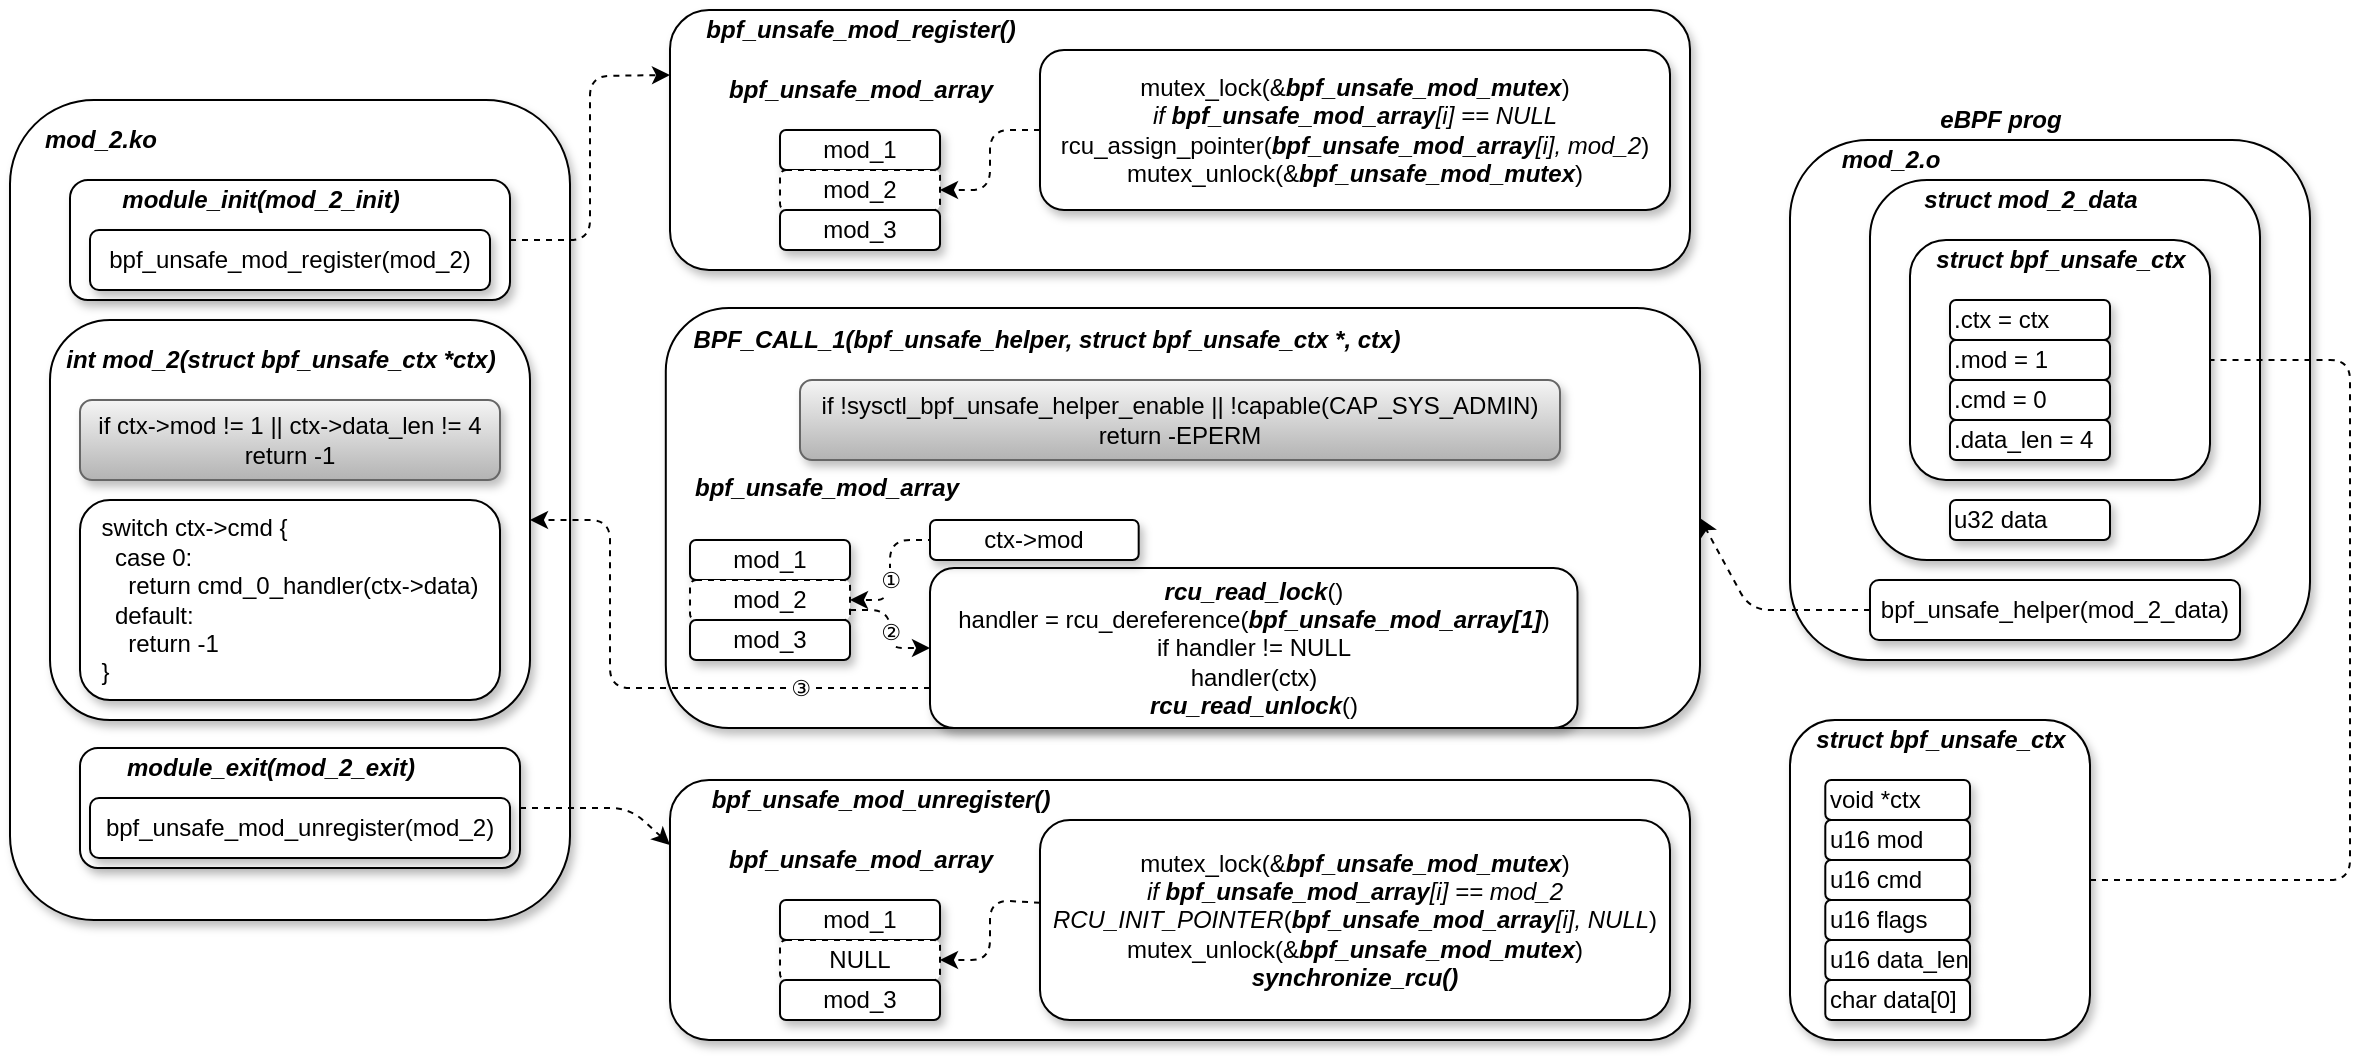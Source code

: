<mxfile version="13.3.5" type="github"><diagram id="UsODh_B02LaGBhSNhIkN" name="第 1 页"><mxGraphModel dx="1613" dy="1614" grid="1" gridSize="10" guides="1" tooltips="1" connect="1" arrows="1" fold="1" page="1" pageScale="1" pageWidth="827" pageHeight="1169" math="0" shadow="0"><root><mxCell id="0"/><mxCell id="1" parent="0"/><mxCell id="_XcDRv5XE8WnniG2f3Z3-3" value="" style="group" parent="1" vertex="1" connectable="0"><mxGeometry x="435" y="64" width="320" height="170" as="geometry"/></mxCell><mxCell id="_XcDRv5XE8WnniG2f3Z3-1" value="" style="rounded=1;whiteSpace=wrap;html=1;shadow=1;" parent="_XcDRv5XE8WnniG2f3Z3-3" vertex="1"><mxGeometry x="-197.1" y="-40" width="517.1" height="210" as="geometry"/></mxCell><mxCell id="_XcDRv5XE8WnniG2f3Z3-18" value="&lt;b&gt;&lt;i&gt;bpf_unsafe_mod_array&lt;/i&gt;&lt;/b&gt;" style="text;html=1;align=center;verticalAlign=middle;resizable=0;points=[];autosize=1;" parent="_XcDRv5XE8WnniG2f3Z3-3" vertex="1"><mxGeometry x="-192.104" y="40" width="150" height="20" as="geometry"/></mxCell><mxCell id="_XcDRv5XE8WnniG2f3Z3-9" value="&lt;b&gt;&lt;i&gt;rcu_read_lock&lt;/i&gt;&lt;/b&gt;()&lt;br&gt;handler =&amp;nbsp;rcu_dereference(&lt;b&gt;&lt;i&gt;bpf_unsafe_mod_array[1]&lt;/i&gt;&lt;/b&gt;)&lt;br&gt;if handler != NULL&lt;br&gt;handler(ctx)&lt;br&gt;&lt;b&gt;&lt;i&gt;rcu_read_unlock&lt;/i&gt;&lt;/b&gt;()" style="rounded=1;whiteSpace=wrap;html=1;shadow=1;" parent="1" vertex="1"><mxGeometry x="370" y="154" width="323.75" height="80" as="geometry"/></mxCell><mxCell id="_XcDRv5XE8WnniG2f3Z3-10" value="" style="endArrow=classic;html=1;exitX=0;exitY=0.5;exitDx=0;exitDy=0;entryX=1;entryY=0.5;entryDx=0;entryDy=0;dashed=1;" parent="1" source="_XcDRv5XE8WnniG2f3Z3-8" edge="1"><mxGeometry width="50" height="50" relative="1" as="geometry"><mxPoint x="510" y="220" as="sourcePoint"/><mxPoint x="330" y="170" as="targetPoint"/><Array as="points"><mxPoint x="400" y="140"/><mxPoint x="350" y="140"/><mxPoint x="350" y="170"/></Array></mxGeometry></mxCell><mxCell id="_XcDRv5XE8WnniG2f3Z3-102" value="①" style="edgeLabel;html=1;align=center;verticalAlign=middle;resizable=0;points=[];" parent="_XcDRv5XE8WnniG2f3Z3-10" vertex="1" connectable="0"><mxGeometry x="0.534" relative="1" as="geometry"><mxPoint as="offset"/></mxGeometry></mxCell><mxCell id="_XcDRv5XE8WnniG2f3Z3-11" value="" style="endArrow=classic;html=1;exitX=1;exitY=0.75;exitDx=0;exitDy=0;entryX=0;entryY=0.5;entryDx=0;entryDy=0;dashed=1;" parent="1" target="_XcDRv5XE8WnniG2f3Z3-9" edge="1"><mxGeometry width="50" height="50" relative="1" as="geometry"><mxPoint x="330" y="175" as="sourcePoint"/><mxPoint x="560" y="170" as="targetPoint"/><Array as="points"><mxPoint x="350" y="175"/><mxPoint x="350" y="194"/></Array></mxGeometry></mxCell><mxCell id="_XcDRv5XE8WnniG2f3Z3-103" value="②" style="edgeLabel;html=1;align=center;verticalAlign=middle;resizable=0;points=[];" parent="_XcDRv5XE8WnniG2f3Z3-11" vertex="1" connectable="0"><mxGeometry x="0.032" relative="1" as="geometry"><mxPoint as="offset"/></mxGeometry></mxCell><mxCell id="_XcDRv5XE8WnniG2f3Z3-12" value="" style="rounded=1;whiteSpace=wrap;html=1;shadow=1;" parent="1" vertex="1"><mxGeometry x="-90" y="-80" width="280" height="410" as="geometry"/></mxCell><mxCell id="_XcDRv5XE8WnniG2f3Z3-13" value="&lt;b&gt;&lt;i&gt;mod_2.ko&lt;/i&gt;&lt;/b&gt;" style="text;html=1;align=center;verticalAlign=middle;resizable=0;points=[];autosize=1;" parent="1" vertex="1"><mxGeometry x="-80" y="-70" width="70" height="20" as="geometry"/></mxCell><mxCell id="_XcDRv5XE8WnniG2f3Z3-14" value="" style="rounded=1;whiteSpace=wrap;html=1;shadow=1;" parent="1" vertex="1"><mxGeometry x="240" y="-125" width="510" height="130" as="geometry"/></mxCell><mxCell id="_XcDRv5XE8WnniG2f3Z3-15" value="&lt;b&gt;&lt;i&gt;bpf_unsafe_mod_register()&lt;/i&gt;&lt;/b&gt;" style="text;html=1;align=center;verticalAlign=middle;resizable=0;points=[];autosize=1;" parent="1" vertex="1"><mxGeometry x="250" y="-125" width="170" height="20" as="geometry"/></mxCell><mxCell id="_XcDRv5XE8WnniG2f3Z3-19" value="mutex_lock(&amp;amp;&lt;b&gt;&lt;i&gt;bpf_unsafe_mod_mutex&lt;/i&gt;&lt;/b&gt;)&lt;br&gt;&lt;i&gt;if &lt;b&gt;bpf_unsafe_mod_array&lt;/b&gt;[i] == NULL&lt;br&gt;&lt;/i&gt;rcu_assign_pointer(&lt;i&gt;&lt;b&gt;bpf_unsafe_mod_array&lt;/b&gt;[i], mod_2&lt;/i&gt;)&lt;br&gt;mutex_unlock(&amp;amp;&lt;b&gt;&lt;i&gt;bpf_unsafe_mod_mutex&lt;/i&gt;&lt;/b&gt;)" style="rounded=1;whiteSpace=wrap;html=1;shadow=1;" parent="1" vertex="1"><mxGeometry x="425" y="-105" width="315" height="80" as="geometry"/></mxCell><mxCell id="_XcDRv5XE8WnniG2f3Z3-20" value="&lt;b&gt;&lt;i&gt;bpf_unsafe_mod_array&lt;/i&gt;&lt;/b&gt;" style="text;html=1;align=center;verticalAlign=middle;resizable=0;points=[];autosize=1;" parent="1" vertex="1"><mxGeometry x="260" y="-95" width="150" height="20" as="geometry"/></mxCell><mxCell id="_XcDRv5XE8WnniG2f3Z3-21" value="mod_1" style="rounded=1;whiteSpace=wrap;html=1;shadow=1;" parent="1" vertex="1"><mxGeometry x="295.004" y="-65" width="80" height="20" as="geometry"/></mxCell><mxCell id="_XcDRv5XE8WnniG2f3Z3-22" value="mod_2" style="rounded=1;whiteSpace=wrap;html=1;shadow=1;dashed=1;" parent="1" vertex="1"><mxGeometry x="295.004" y="-45" width="80" height="20" as="geometry"/></mxCell><mxCell id="_XcDRv5XE8WnniG2f3Z3-23" value="mod_3" style="rounded=1;whiteSpace=wrap;html=1;shadow=1;" parent="1" vertex="1"><mxGeometry x="295.004" y="-25" width="80" height="20" as="geometry"/></mxCell><mxCell id="_XcDRv5XE8WnniG2f3Z3-24" value="" style="endArrow=classic;html=1;exitX=0;exitY=0.5;exitDx=0;exitDy=0;entryX=1;entryY=0.5;entryDx=0;entryDy=0;dashed=1;" parent="1" source="_XcDRv5XE8WnniG2f3Z3-19" target="_XcDRv5XE8WnniG2f3Z3-22" edge="1"><mxGeometry width="50" height="50" relative="1" as="geometry"><mxPoint x="410" y="-65" as="sourcePoint"/><mxPoint x="460" y="-115" as="targetPoint"/><Array as="points"><mxPoint x="400" y="-65"/><mxPoint x="400" y="-35"/></Array></mxGeometry></mxCell><mxCell id="_XcDRv5XE8WnniG2f3Z3-25" value="" style="rounded=1;whiteSpace=wrap;html=1;shadow=1;" parent="1" vertex="1"><mxGeometry x="240" y="260" width="510" height="130" as="geometry"/></mxCell><mxCell id="_XcDRv5XE8WnniG2f3Z3-26" value="&lt;b&gt;&lt;i&gt;bpf_unsafe_mod_unregister()&lt;/i&gt;&lt;/b&gt;" style="text;html=1;align=center;verticalAlign=middle;resizable=0;points=[];autosize=1;" parent="1" vertex="1"><mxGeometry x="255" y="260" width="180" height="20" as="geometry"/></mxCell><mxCell id="_XcDRv5XE8WnniG2f3Z3-27" value="mutex_lock(&amp;amp;&lt;b&gt;&lt;i&gt;bpf_unsafe_mod_mutex&lt;/i&gt;&lt;/b&gt;)&lt;br&gt;&lt;i&gt;if &lt;b&gt;bpf_unsafe_mod_array&lt;/b&gt;[i] == mod_2&lt;br&gt;&lt;/i&gt;&lt;i&gt;RCU_INIT_POINTER&lt;/i&gt;(&lt;i&gt;&lt;b&gt;bpf_unsafe_mod_array&lt;/b&gt;[i], NULL&lt;/i&gt;)&lt;br&gt;mutex_unlock(&amp;amp;&lt;b&gt;&lt;i&gt;bpf_unsafe_mod_mutex&lt;/i&gt;&lt;/b&gt;)&lt;br&gt;&lt;b&gt;&lt;i&gt;synchronize_rcu()&lt;/i&gt;&lt;/b&gt;" style="rounded=1;whiteSpace=wrap;html=1;shadow=1;" parent="1" vertex="1"><mxGeometry x="425" y="280" width="315" height="100" as="geometry"/></mxCell><mxCell id="_XcDRv5XE8WnniG2f3Z3-28" value="&lt;b&gt;&lt;i&gt;bpf_unsafe_mod_array&lt;/i&gt;&lt;/b&gt;" style="text;html=1;align=center;verticalAlign=middle;resizable=0;points=[];autosize=1;" parent="1" vertex="1"><mxGeometry x="260" y="290" width="150" height="20" as="geometry"/></mxCell><mxCell id="_XcDRv5XE8WnniG2f3Z3-29" value="mod_1" style="rounded=1;whiteSpace=wrap;html=1;shadow=1;" parent="1" vertex="1"><mxGeometry x="295.004" y="320" width="80" height="20" as="geometry"/></mxCell><mxCell id="_XcDRv5XE8WnniG2f3Z3-30" value="NULL" style="rounded=1;whiteSpace=wrap;html=1;shadow=1;dashed=1;" parent="1" vertex="1"><mxGeometry x="295.004" y="340" width="80" height="20" as="geometry"/></mxCell><mxCell id="_XcDRv5XE8WnniG2f3Z3-31" value="mod_3" style="rounded=1;whiteSpace=wrap;html=1;shadow=1;" parent="1" vertex="1"><mxGeometry x="295.004" y="360" width="80" height="20" as="geometry"/></mxCell><mxCell id="_XcDRv5XE8WnniG2f3Z3-32" value="" style="endArrow=classic;html=1;entryX=1;entryY=0.5;entryDx=0;entryDy=0;dashed=1;" parent="1" source="_XcDRv5XE8WnniG2f3Z3-27" target="_XcDRv5XE8WnniG2f3Z3-30" edge="1"><mxGeometry width="50" height="50" relative="1" as="geometry"><mxPoint x="410" y="320" as="sourcePoint"/><mxPoint x="460" y="270" as="targetPoint"/><Array as="points"><mxPoint x="400" y="320"/><mxPoint x="400" y="350"/></Array></mxGeometry></mxCell><mxCell id="_XcDRv5XE8WnniG2f3Z3-36" value="" style="rounded=1;whiteSpace=wrap;html=1;shadow=1;" parent="1" vertex="1"><mxGeometry x="-55" y="244" width="220" height="60" as="geometry"/></mxCell><mxCell id="_XcDRv5XE8WnniG2f3Z3-37" value="&lt;b&gt;&lt;i&gt;module_exit(mod_2_exit)&lt;/i&gt;&lt;/b&gt;" style="text;html=1;align=center;verticalAlign=middle;resizable=0;points=[];autosize=1;" parent="1" vertex="1"><mxGeometry x="-40" y="244" width="160" height="20" as="geometry"/></mxCell><mxCell id="_XcDRv5XE8WnniG2f3Z3-38" value="&lt;span&gt;bpf_unsafe_mod_unregister(mod_2)&lt;/span&gt;" style="rounded=1;whiteSpace=wrap;html=1;shadow=1;" parent="1" vertex="1"><mxGeometry x="-50" y="269" width="210" height="30" as="geometry"/></mxCell><mxCell id="_XcDRv5XE8WnniG2f3Z3-41" value="" style="rounded=1;whiteSpace=wrap;html=1;shadow=1;" parent="1" vertex="1"><mxGeometry x="800" y="-60" width="260" height="260" as="geometry"/></mxCell><mxCell id="_XcDRv5XE8WnniG2f3Z3-42" value="&lt;b&gt;&lt;i&gt;mod_2.o&lt;/i&gt;&lt;/b&gt;" style="text;html=1;align=center;verticalAlign=middle;resizable=0;points=[];autosize=1;" parent="1" vertex="1"><mxGeometry x="820" y="-60" width="60" height="20" as="geometry"/></mxCell><mxCell id="_XcDRv5XE8WnniG2f3Z3-43" value="&lt;span&gt;bpf_unsafe_helper(mod_2_data)&lt;/span&gt;" style="rounded=1;whiteSpace=wrap;html=1;shadow=1;" parent="1" vertex="1"><mxGeometry x="840" y="160" width="185" height="30" as="geometry"/></mxCell><mxCell id="_XcDRv5XE8WnniG2f3Z3-46" value="&lt;b&gt;&lt;i&gt;eBPF prog&lt;/i&gt;&lt;/b&gt;" style="text;html=1;align=center;verticalAlign=middle;resizable=0;points=[];autosize=1;" parent="1" vertex="1"><mxGeometry x="865" y="-80" width="80" height="20" as="geometry"/></mxCell><mxCell id="_XcDRv5XE8WnniG2f3Z3-59" value="mod_1" style="rounded=1;whiteSpace=wrap;html=1;shadow=1;" parent="1" vertex="1"><mxGeometry x="250.004" y="140" width="80" height="20" as="geometry"/></mxCell><mxCell id="_XcDRv5XE8WnniG2f3Z3-60" value="mod_2" style="rounded=1;whiteSpace=wrap;html=1;shadow=1;dashed=1;" parent="1" vertex="1"><mxGeometry x="250.004" y="160" width="80" height="20" as="geometry"/></mxCell><mxCell id="_XcDRv5XE8WnniG2f3Z3-61" value="mod_3" style="rounded=1;whiteSpace=wrap;html=1;shadow=1;" parent="1" vertex="1"><mxGeometry x="250.004" y="180" width="80" height="20" as="geometry"/></mxCell><mxCell id="_XcDRv5XE8WnniG2f3Z3-86" value="" style="group" parent="1" vertex="1" connectable="0"><mxGeometry x="840" y="-40" width="195" height="190" as="geometry"/></mxCell><mxCell id="_XcDRv5XE8WnniG2f3Z3-79" value="" style="rounded=1;whiteSpace=wrap;html=1;shadow=1;" parent="_XcDRv5XE8WnniG2f3Z3-86" vertex="1"><mxGeometry width="195" height="190" as="geometry"/></mxCell><mxCell id="_XcDRv5XE8WnniG2f3Z3-71" value="" style="rounded=1;whiteSpace=wrap;html=1;shadow=1;" parent="_XcDRv5XE8WnniG2f3Z3-86" vertex="1"><mxGeometry x="20" y="30" width="150" height="120" as="geometry"/></mxCell><mxCell id="_XcDRv5XE8WnniG2f3Z3-72" value="&lt;span&gt;.ctx = ctx&lt;/span&gt;" style="rounded=1;whiteSpace=wrap;html=1;shadow=1;align=left;" parent="_XcDRv5XE8WnniG2f3Z3-86" vertex="1"><mxGeometry x="40" y="60" width="80" height="20" as="geometry"/></mxCell><mxCell id="_XcDRv5XE8WnniG2f3Z3-73" value="&lt;b&gt;&lt;i&gt;struct bpf_unsafe_ctx&lt;/i&gt;&lt;/b&gt;" style="text;html=1;align=center;verticalAlign=middle;resizable=0;points=[];autosize=1;" parent="_XcDRv5XE8WnniG2f3Z3-86" vertex="1"><mxGeometry x="25" y="30" width="140" height="20" as="geometry"/></mxCell><mxCell id="_XcDRv5XE8WnniG2f3Z3-74" value="&lt;span&gt;.mod = 1&lt;/span&gt;" style="rounded=1;whiteSpace=wrap;html=1;shadow=1;align=left;" parent="_XcDRv5XE8WnniG2f3Z3-86" vertex="1"><mxGeometry x="40" y="80" width="80" height="20" as="geometry"/></mxCell><mxCell id="_XcDRv5XE8WnniG2f3Z3-75" value="&lt;span&gt;.cmd = 0&lt;/span&gt;" style="rounded=1;whiteSpace=wrap;html=1;shadow=1;align=left;" parent="_XcDRv5XE8WnniG2f3Z3-86" vertex="1"><mxGeometry x="40" y="100" width="80" height="20" as="geometry"/></mxCell><mxCell id="_XcDRv5XE8WnniG2f3Z3-77" value="&lt;span&gt;.data_len = 4&lt;/span&gt;" style="rounded=1;whiteSpace=wrap;html=1;shadow=1;align=left;" parent="_XcDRv5XE8WnniG2f3Z3-86" vertex="1"><mxGeometry x="40" y="120" width="80" height="20" as="geometry"/></mxCell><mxCell id="_XcDRv5XE8WnniG2f3Z3-81" value="&lt;b&gt;&lt;i&gt;struct mod_2_data&lt;/i&gt;&lt;/b&gt;" style="text;html=1;align=center;verticalAlign=middle;resizable=0;points=[];autosize=1;" parent="_XcDRv5XE8WnniG2f3Z3-86" vertex="1"><mxGeometry x="20" width="120" height="20" as="geometry"/></mxCell><mxCell id="_XcDRv5XE8WnniG2f3Z3-85" value="&lt;span&gt;u32 data&lt;/span&gt;" style="rounded=1;whiteSpace=wrap;html=1;shadow=1;align=left;" parent="_XcDRv5XE8WnniG2f3Z3-86" vertex="1"><mxGeometry x="40" y="160" width="80" height="20" as="geometry"/></mxCell><mxCell id="_XcDRv5XE8WnniG2f3Z3-88" value="" style="group" parent="1" vertex="1" connectable="0"><mxGeometry x="800" y="230" width="150" height="160" as="geometry"/></mxCell><mxCell id="_XcDRv5XE8WnniG2f3Z3-62" value="" style="rounded=1;whiteSpace=wrap;html=1;shadow=1;" parent="_XcDRv5XE8WnniG2f3Z3-88" vertex="1"><mxGeometry width="150" height="160" as="geometry"/></mxCell><mxCell id="_XcDRv5XE8WnniG2f3Z3-63" value="&lt;span&gt;void *ctx&lt;/span&gt;" style="rounded=1;whiteSpace=wrap;html=1;shadow=1;align=left;" parent="_XcDRv5XE8WnniG2f3Z3-88" vertex="1"><mxGeometry x="17.65" y="30" width="72.35" height="20" as="geometry"/></mxCell><mxCell id="_XcDRv5XE8WnniG2f3Z3-64" value="&lt;b&gt;&lt;i&gt;struct bpf_unsafe_ctx&lt;/i&gt;&lt;/b&gt;" style="text;html=1;align=center;verticalAlign=middle;resizable=0;points=[];autosize=1;" parent="_XcDRv5XE8WnniG2f3Z3-88" vertex="1"><mxGeometry x="5.004" width="140" height="20" as="geometry"/></mxCell><mxCell id="_XcDRv5XE8WnniG2f3Z3-65" value="&lt;span&gt;u16 mod&lt;/span&gt;" style="rounded=1;whiteSpace=wrap;html=1;shadow=1;align=left;" parent="_XcDRv5XE8WnniG2f3Z3-88" vertex="1"><mxGeometry x="17.65" y="50" width="72.35" height="20" as="geometry"/></mxCell><mxCell id="_XcDRv5XE8WnniG2f3Z3-66" value="&lt;span&gt;u16 cmd&lt;/span&gt;" style="rounded=1;whiteSpace=wrap;html=1;shadow=1;align=left;" parent="_XcDRv5XE8WnniG2f3Z3-88" vertex="1"><mxGeometry x="17.65" y="70" width="72.35" height="20" as="geometry"/></mxCell><mxCell id="_XcDRv5XE8WnniG2f3Z3-67" value="&lt;span&gt;u16 flags&lt;/span&gt;" style="rounded=1;whiteSpace=wrap;html=1;shadow=1;align=left;" parent="_XcDRv5XE8WnniG2f3Z3-88" vertex="1"><mxGeometry x="17.65" y="90" width="72.35" height="20" as="geometry"/></mxCell><mxCell id="_XcDRv5XE8WnniG2f3Z3-68" value="&lt;span&gt;u16 data_len&lt;/span&gt;" style="rounded=1;whiteSpace=wrap;html=1;shadow=1;align=left;" parent="_XcDRv5XE8WnniG2f3Z3-88" vertex="1"><mxGeometry x="17.65" y="110" width="72.35" height="20" as="geometry"/></mxCell><mxCell id="_XcDRv5XE8WnniG2f3Z3-69" value="&lt;span&gt;char data[0]&lt;/span&gt;" style="rounded=1;whiteSpace=wrap;html=1;shadow=1;align=left;" parent="_XcDRv5XE8WnniG2f3Z3-88" vertex="1"><mxGeometry x="17.65" y="130" width="72.35" height="20" as="geometry"/></mxCell><mxCell id="_XcDRv5XE8WnniG2f3Z3-90" value="" style="rounded=1;whiteSpace=wrap;html=1;shadow=1;" parent="1" vertex="1"><mxGeometry x="-60" y="-40" width="220" height="60" as="geometry"/></mxCell><mxCell id="_XcDRv5XE8WnniG2f3Z3-91" value="&lt;b&gt;&lt;i&gt;module_init(mod_2_init)&lt;/i&gt;&lt;/b&gt;" style="text;html=1;align=center;verticalAlign=middle;resizable=0;points=[];autosize=1;" parent="1" vertex="1"><mxGeometry x="-40" y="-40" width="150" height="20" as="geometry"/></mxCell><mxCell id="_XcDRv5XE8WnniG2f3Z3-92" value="&lt;span&gt;bpf_unsafe_mod_register(mod_2)&lt;/span&gt;" style="rounded=1;whiteSpace=wrap;html=1;shadow=1;" parent="1" vertex="1"><mxGeometry x="-50" y="-15" width="200" height="30" as="geometry"/></mxCell><mxCell id="_XcDRv5XE8WnniG2f3Z3-93" value="" style="rounded=1;whiteSpace=wrap;html=1;shadow=1;" parent="1" vertex="1"><mxGeometry x="-70" y="30" width="240" height="200" as="geometry"/></mxCell><mxCell id="_XcDRv5XE8WnniG2f3Z3-94" value="&lt;b&gt;&lt;i&gt;int mod_2(struct bpf_unsafe_ctx *ctx)&lt;/i&gt;&lt;/b&gt;" style="text;html=1;align=center;verticalAlign=middle;resizable=0;points=[];autosize=1;" parent="1" vertex="1"><mxGeometry x="-70" y="40" width="230" height="20" as="geometry"/></mxCell><mxCell id="_XcDRv5XE8WnniG2f3Z3-95" value="if ctx-&amp;gt;mod != 1 || ctx-&amp;gt;data_len != 4&lt;br&gt;return -1" style="rounded=1;whiteSpace=wrap;html=1;shadow=1;fillColor=#f5f5f5;strokeColor=#666666;gradientColor=#b3b3b3;" parent="1" vertex="1"><mxGeometry x="-55" y="70" width="210" height="40" as="geometry"/></mxCell><mxCell id="_XcDRv5XE8WnniG2f3Z3-96" value="&lt;div style=&quot;text-align: left&quot;&gt;&lt;span&gt;switch ctx-&amp;gt;cmd {&lt;/span&gt;&lt;/div&gt;&lt;div style=&quot;text-align: left&quot;&gt;&lt;span&gt;&amp;nbsp; case 0:&lt;/span&gt;&lt;/div&gt;&lt;div style=&quot;text-align: left&quot;&gt;&lt;span&gt;&amp;nbsp; &amp;nbsp; return cmd_0_handler(ctx-&amp;gt;data)&lt;/span&gt;&lt;/div&gt;&lt;div style=&quot;text-align: left&quot;&gt;&lt;span&gt;&amp;nbsp; default:&lt;/span&gt;&lt;/div&gt;&lt;div style=&quot;text-align: left&quot;&gt;&lt;span&gt;&amp;nbsp; &amp;nbsp; return -1&lt;/span&gt;&lt;/div&gt;&lt;div style=&quot;text-align: left&quot;&gt;&lt;span&gt;}&lt;/span&gt;&lt;/div&gt;" style="rounded=1;whiteSpace=wrap;html=1;shadow=1;" parent="1" vertex="1"><mxGeometry x="-55" y="120" width="210" height="100" as="geometry"/></mxCell><mxCell id="_XcDRv5XE8WnniG2f3Z3-97" value="" style="endArrow=classic;html=1;entryX=0;entryY=0.25;entryDx=0;entryDy=0;exitX=1;exitY=0.5;exitDx=0;exitDy=0;dashed=1;" parent="1" source="_XcDRv5XE8WnniG2f3Z3-90" target="_XcDRv5XE8WnniG2f3Z3-14" edge="1"><mxGeometry width="50" height="50" relative="1" as="geometry"><mxPoint x="440" y="230" as="sourcePoint"/><mxPoint x="490" y="180" as="targetPoint"/><Array as="points"><mxPoint x="200" y="-10"/><mxPoint x="200" y="-92"/></Array></mxGeometry></mxCell><mxCell id="_XcDRv5XE8WnniG2f3Z3-99" value="" style="endArrow=classic;html=1;dashed=1;entryX=0;entryY=0.25;entryDx=0;entryDy=0;exitX=1;exitY=0.5;exitDx=0;exitDy=0;" parent="1" source="_XcDRv5XE8WnniG2f3Z3-36" target="_XcDRv5XE8WnniG2f3Z3-25" edge="1"><mxGeometry width="50" height="50" relative="1" as="geometry"><mxPoint x="430" y="220" as="sourcePoint"/><mxPoint x="480" y="170" as="targetPoint"/><Array as="points"><mxPoint x="220" y="274"/></Array></mxGeometry></mxCell><mxCell id="_XcDRv5XE8WnniG2f3Z3-100" value="" style="endArrow=classic;html=1;dashed=1;exitX=0;exitY=0.75;exitDx=0;exitDy=0;entryX=1;entryY=0.5;entryDx=0;entryDy=0;" parent="1" source="_XcDRv5XE8WnniG2f3Z3-9" target="_XcDRv5XE8WnniG2f3Z3-93" edge="1"><mxGeometry width="50" height="50" relative="1" as="geometry"><mxPoint x="430" y="180" as="sourcePoint"/><mxPoint x="480" y="130" as="targetPoint"/><Array as="points"><mxPoint x="210" y="214"/><mxPoint x="210" y="130"/></Array></mxGeometry></mxCell><mxCell id="_XcDRv5XE8WnniG2f3Z3-104" value="③" style="edgeLabel;html=1;align=center;verticalAlign=middle;resizable=0;points=[];" parent="_XcDRv5XE8WnniG2f3Z3-100" vertex="1" connectable="0"><mxGeometry x="-0.539" relative="1" as="geometry"><mxPoint as="offset"/></mxGeometry></mxCell><mxCell id="_XcDRv5XE8WnniG2f3Z3-8" value="ctx-&amp;gt;mod" style="rounded=1;whiteSpace=wrap;html=1;shadow=1;align=center;" parent="1" vertex="1"><mxGeometry x="370" y="130" width="104.34" height="20" as="geometry"/></mxCell><mxCell id="_XcDRv5XE8WnniG2f3Z3-101" value="" style="endArrow=classic;html=1;dashed=1;exitX=0;exitY=0.5;exitDx=0;exitDy=0;entryX=1;entryY=0.5;entryDx=0;entryDy=0;" parent="1" source="_XcDRv5XE8WnniG2f3Z3-43" target="_XcDRv5XE8WnniG2f3Z3-1" edge="1"><mxGeometry width="50" height="50" relative="1" as="geometry"><mxPoint x="630" y="220" as="sourcePoint"/><mxPoint x="680" y="170" as="targetPoint"/><Array as="points"><mxPoint x="780" y="175"/></Array></mxGeometry></mxCell><mxCell id="_XcDRv5XE8WnniG2f3Z3-105" value="" style="endArrow=none;html=1;dashed=1;entryX=1;entryY=0.5;entryDx=0;entryDy=0;exitX=1;exitY=0.5;exitDx=0;exitDy=0;" parent="1" source="_XcDRv5XE8WnniG2f3Z3-62" target="_XcDRv5XE8WnniG2f3Z3-71" edge="1"><mxGeometry width="50" height="50" relative="1" as="geometry"><mxPoint x="800" y="190" as="sourcePoint"/><mxPoint x="850" y="140" as="targetPoint"/><Array as="points"><mxPoint x="1080" y="310"/><mxPoint x="1080" y="50"/></Array></mxGeometry></mxCell><mxCell id="0ZUV6MtNoJqbxR7TtAU3-1" value="if !sysctl_bpf_unsafe_helper_enable || !capable(CAP_SYS_ADMIN)&lt;br&gt;return -EPERM" style="rounded=1;whiteSpace=wrap;html=1;shadow=1;fillColor=#f5f5f5;strokeColor=#666666;gradientColor=#b3b3b3;" parent="1" vertex="1"><mxGeometry x="305" y="60" width="380" height="40" as="geometry"/></mxCell><mxCell id="_XcDRv5XE8WnniG2f3Z3-2" value="&lt;b&gt;&lt;i&gt;BPF_CALL_1(bpf_unsafe_helper, &lt;/i&gt;&lt;/b&gt;&lt;b&gt;&lt;i&gt;struct bpf_unsafe_ctx *&lt;/i&gt;&lt;/b&gt;&lt;b&gt;&lt;i&gt;, ctx)&lt;/i&gt;&lt;/b&gt;" style="text;html=1;align=center;verticalAlign=middle;resizable=0;points=[];autosize=1;" parent="1" vertex="1"><mxGeometry x="242.901" y="30" width="370" height="20" as="geometry"/></mxCell></root></mxGraphModel></diagram></mxfile>